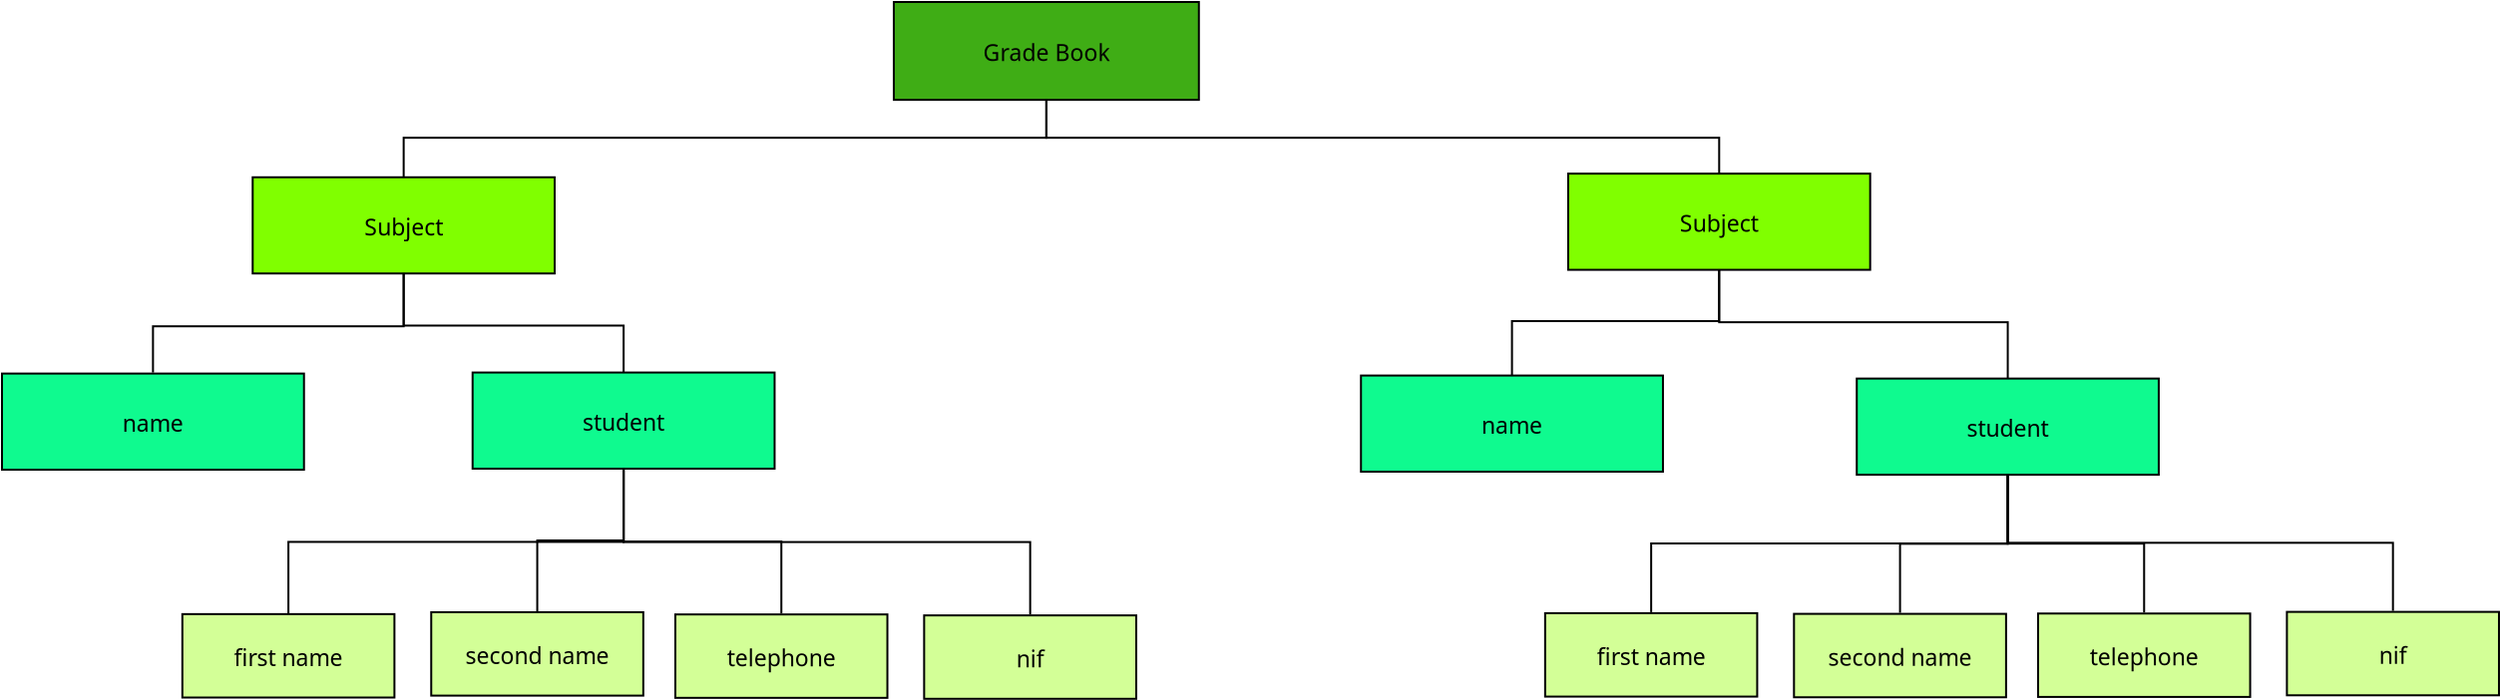 <?xml version="1.0" encoding="UTF-8"?>
<dia:diagram xmlns:dia="http://www.lysator.liu.se/~alla/dia/">
  <dia:layer name="Fondo" visible="true" active="true">
    <dia:object type="Flowchart - Box" version="0" id="O0">
      <dia:attribute name="obj_pos">
        <dia:point val="55.241,-10.736"/>
      </dia:attribute>
      <dia:attribute name="obj_bb">
        <dia:rectangle val="55.191,-10.786;70.582,-5.78"/>
      </dia:attribute>
      <dia:attribute name="elem_corner">
        <dia:point val="55.241,-10.736"/>
      </dia:attribute>
      <dia:attribute name="elem_width">
        <dia:real val="15.29"/>
      </dia:attribute>
      <dia:attribute name="elem_height">
        <dia:real val="4.907"/>
      </dia:attribute>
      <dia:attribute name="border_width">
        <dia:real val="0.1"/>
      </dia:attribute>
      <dia:attribute name="inner_color">
        <dia:color val="#3fad15"/>
      </dia:attribute>
      <dia:attribute name="show_background">
        <dia:boolean val="true"/>
      </dia:attribute>
      <dia:attribute name="padding">
        <dia:real val="0.5"/>
      </dia:attribute>
      <dia:attribute name="text">
        <dia:composite type="text">
          <dia:attribute name="string">
            <dia:string>#Grade Book#</dia:string>
          </dia:attribute>
          <dia:attribute name="font">
            <dia:font family="sans" style="0" name="Helvetica"/>
          </dia:attribute>
          <dia:attribute name="height">
            <dia:real val="1.435"/>
          </dia:attribute>
          <dia:attribute name="pos">
            <dia:point val="62.886,-7.936"/>
          </dia:attribute>
          <dia:attribute name="color">
            <dia:color val="#000000"/>
          </dia:attribute>
          <dia:attribute name="alignment">
            <dia:enum val="1"/>
          </dia:attribute>
        </dia:composite>
      </dia:attribute>
    </dia:object>
    <dia:object type="Flowchart - Box" version="0" id="O1">
      <dia:attribute name="obj_pos">
        <dia:point val="23.107,-1.947"/>
      </dia:attribute>
      <dia:attribute name="obj_bb">
        <dia:rectangle val="23.057,-1.997;38.293,2.925"/>
      </dia:attribute>
      <dia:attribute name="elem_corner">
        <dia:point val="23.107,-1.947"/>
      </dia:attribute>
      <dia:attribute name="elem_width">
        <dia:real val="15.136"/>
      </dia:attribute>
      <dia:attribute name="elem_height">
        <dia:real val="4.823"/>
      </dia:attribute>
      <dia:attribute name="border_width">
        <dia:real val="0.1"/>
      </dia:attribute>
      <dia:attribute name="inner_color">
        <dia:color val="#80ff00"/>
      </dia:attribute>
      <dia:attribute name="show_background">
        <dia:boolean val="true"/>
      </dia:attribute>
      <dia:attribute name="padding">
        <dia:real val="0.5"/>
      </dia:attribute>
      <dia:attribute name="text">
        <dia:composite type="text">
          <dia:attribute name="string">
            <dia:string>#Subject#</dia:string>
          </dia:attribute>
          <dia:attribute name="font">
            <dia:font family="sans" style="0" name="Helvetica"/>
          </dia:attribute>
          <dia:attribute name="height">
            <dia:real val="1.435"/>
          </dia:attribute>
          <dia:attribute name="pos">
            <dia:point val="30.675,0.811"/>
          </dia:attribute>
          <dia:attribute name="color">
            <dia:color val="#000000"/>
          </dia:attribute>
          <dia:attribute name="alignment">
            <dia:enum val="1"/>
          </dia:attribute>
        </dia:composite>
      </dia:attribute>
    </dia:object>
    <dia:object type="Flowchart - Box" version="0" id="O2">
      <dia:attribute name="obj_pos">
        <dia:point val="89.04,-2.13"/>
      </dia:attribute>
      <dia:attribute name="obj_bb">
        <dia:rectangle val="88.99,-2.18;104.226,2.743"/>
      </dia:attribute>
      <dia:attribute name="elem_corner">
        <dia:point val="89.04,-2.13"/>
      </dia:attribute>
      <dia:attribute name="elem_width">
        <dia:real val="15.136"/>
      </dia:attribute>
      <dia:attribute name="elem_height">
        <dia:real val="4.823"/>
      </dia:attribute>
      <dia:attribute name="border_width">
        <dia:real val="0.1"/>
      </dia:attribute>
      <dia:attribute name="inner_color">
        <dia:color val="#80ff00"/>
      </dia:attribute>
      <dia:attribute name="show_background">
        <dia:boolean val="true"/>
      </dia:attribute>
      <dia:attribute name="padding">
        <dia:real val="0.5"/>
      </dia:attribute>
      <dia:attribute name="text">
        <dia:composite type="text">
          <dia:attribute name="string">
            <dia:string>#Subject#</dia:string>
          </dia:attribute>
          <dia:attribute name="font">
            <dia:font family="sans" style="0" name="Helvetica"/>
          </dia:attribute>
          <dia:attribute name="height">
            <dia:real val="1.435"/>
          </dia:attribute>
          <dia:attribute name="pos">
            <dia:point val="96.608,0.629"/>
          </dia:attribute>
          <dia:attribute name="color">
            <dia:color val="#000000"/>
          </dia:attribute>
          <dia:attribute name="alignment">
            <dia:enum val="1"/>
          </dia:attribute>
        </dia:composite>
      </dia:attribute>
    </dia:object>
    <dia:object type="Standard - ZigZagLine" version="1" id="O3">
      <dia:attribute name="obj_pos">
        <dia:point val="62.886,-5.78"/>
      </dia:attribute>
      <dia:attribute name="obj_bb">
        <dia:rectangle val="30.625,-5.83;62.937,-1.897"/>
      </dia:attribute>
      <dia:attribute name="orth_points">
        <dia:point val="62.886,-5.78"/>
        <dia:point val="62.886,-3.929"/>
        <dia:point val="30.675,-3.929"/>
        <dia:point val="30.675,-1.947"/>
      </dia:attribute>
      <dia:attribute name="orth_orient">
        <dia:enum val="1"/>
        <dia:enum val="0"/>
        <dia:enum val="1"/>
      </dia:attribute>
      <dia:attribute name="autorouting">
        <dia:boolean val="false"/>
      </dia:attribute>
      <dia:connections>
        <dia:connection handle="0" to="O0" connection="16"/>
        <dia:connection handle="1" to="O1" connection="2"/>
      </dia:connections>
    </dia:object>
    <dia:object type="Standard - ZigZagLine" version="1" id="O4">
      <dia:attribute name="obj_pos">
        <dia:point val="96.608,-2.13"/>
      </dia:attribute>
      <dia:attribute name="obj_bb">
        <dia:rectangle val="62.837,-5.88;96.658,-2.08"/>
      </dia:attribute>
      <dia:attribute name="orth_points">
        <dia:point val="96.608,-2.13"/>
        <dia:point val="96.608,-3.929"/>
        <dia:point val="62.886,-3.929"/>
        <dia:point val="62.886,-5.83"/>
      </dia:attribute>
      <dia:attribute name="orth_orient">
        <dia:enum val="1"/>
        <dia:enum val="0"/>
        <dia:enum val="1"/>
      </dia:attribute>
      <dia:attribute name="autorouting">
        <dia:boolean val="false"/>
      </dia:attribute>
      <dia:connections>
        <dia:connection handle="0" to="O2" connection="2"/>
        <dia:connection handle="1" to="O0" connection="13"/>
      </dia:connections>
    </dia:object>
    <dia:object type="Flowchart - Box" version="0" id="O5">
      <dia:attribute name="obj_pos">
        <dia:point val="10.543,7.895"/>
      </dia:attribute>
      <dia:attribute name="obj_bb">
        <dia:rectangle val="10.493,7.845;25.729,12.767"/>
      </dia:attribute>
      <dia:attribute name="elem_corner">
        <dia:point val="10.543,7.895"/>
      </dia:attribute>
      <dia:attribute name="elem_width">
        <dia:real val="15.136"/>
      </dia:attribute>
      <dia:attribute name="elem_height">
        <dia:real val="4.823"/>
      </dia:attribute>
      <dia:attribute name="border_width">
        <dia:real val="0.1"/>
      </dia:attribute>
      <dia:attribute name="inner_color">
        <dia:color val="#0ffa8f"/>
      </dia:attribute>
      <dia:attribute name="show_background">
        <dia:boolean val="true"/>
      </dia:attribute>
      <dia:attribute name="padding">
        <dia:real val="0.5"/>
      </dia:attribute>
      <dia:attribute name="text">
        <dia:composite type="text">
          <dia:attribute name="string">
            <dia:string>#name#</dia:string>
          </dia:attribute>
          <dia:attribute name="font">
            <dia:font family="sans" style="0" name="Helvetica"/>
          </dia:attribute>
          <dia:attribute name="height">
            <dia:real val="1.435"/>
          </dia:attribute>
          <dia:attribute name="pos">
            <dia:point val="18.111,10.653"/>
          </dia:attribute>
          <dia:attribute name="color">
            <dia:color val="#000000"/>
          </dia:attribute>
          <dia:attribute name="alignment">
            <dia:enum val="1"/>
          </dia:attribute>
        </dia:composite>
      </dia:attribute>
    </dia:object>
    <dia:object type="Flowchart - Box" version="0" id="O6">
      <dia:attribute name="obj_pos">
        <dia:point val="34.13,7.843"/>
      </dia:attribute>
      <dia:attribute name="obj_bb">
        <dia:rectangle val="34.08,7.793;49.316,12.716"/>
      </dia:attribute>
      <dia:attribute name="elem_corner">
        <dia:point val="34.13,7.843"/>
      </dia:attribute>
      <dia:attribute name="elem_width">
        <dia:real val="15.136"/>
      </dia:attribute>
      <dia:attribute name="elem_height">
        <dia:real val="4.823"/>
      </dia:attribute>
      <dia:attribute name="border_width">
        <dia:real val="0.1"/>
      </dia:attribute>
      <dia:attribute name="inner_color">
        <dia:color val="#0ffa8f"/>
      </dia:attribute>
      <dia:attribute name="show_background">
        <dia:boolean val="true"/>
      </dia:attribute>
      <dia:attribute name="padding">
        <dia:real val="0.5"/>
      </dia:attribute>
      <dia:attribute name="text">
        <dia:composite type="text">
          <dia:attribute name="string">
            <dia:string>#student#</dia:string>
          </dia:attribute>
          <dia:attribute name="font">
            <dia:font family="sans" style="0" name="Helvetica"/>
          </dia:attribute>
          <dia:attribute name="height">
            <dia:real val="1.435"/>
          </dia:attribute>
          <dia:attribute name="pos">
            <dia:point val="41.698,10.602"/>
          </dia:attribute>
          <dia:attribute name="color">
            <dia:color val="#000000"/>
          </dia:attribute>
          <dia:attribute name="alignment">
            <dia:enum val="1"/>
          </dia:attribute>
        </dia:composite>
      </dia:attribute>
    </dia:object>
    <dia:object type="Standard - ZigZagLine" version="1" id="O7">
      <dia:attribute name="obj_pos">
        <dia:point val="30.675,2.875"/>
      </dia:attribute>
      <dia:attribute name="obj_bb">
        <dia:rectangle val="18.061,2.825;30.725,7.895"/>
      </dia:attribute>
      <dia:attribute name="orth_points">
        <dia:point val="30.675,2.875"/>
        <dia:point val="30.675,5.525"/>
        <dia:point val="18.111,5.525"/>
        <dia:point val="18.111,7.845"/>
      </dia:attribute>
      <dia:attribute name="orth_orient">
        <dia:enum val="1"/>
        <dia:enum val="0"/>
        <dia:enum val="1"/>
      </dia:attribute>
      <dia:attribute name="autorouting">
        <dia:boolean val="false"/>
      </dia:attribute>
      <dia:connections>
        <dia:connection handle="0" to="O1" connection="13"/>
        <dia:connection handle="1" to="O5" connection="16"/>
      </dia:connections>
    </dia:object>
    <dia:object type="Standard - ZigZagLine" version="1" id="O8">
      <dia:attribute name="obj_pos">
        <dia:point val="41.698,7.843"/>
      </dia:attribute>
      <dia:attribute name="obj_bb">
        <dia:rectangle val="30.625,2.825;41.748,7.893"/>
      </dia:attribute>
      <dia:attribute name="orth_points">
        <dia:point val="41.698,7.843"/>
        <dia:point val="41.698,5.489"/>
        <dia:point val="30.675,5.489"/>
        <dia:point val="30.675,2.875"/>
      </dia:attribute>
      <dia:attribute name="orth_orient">
        <dia:enum val="1"/>
        <dia:enum val="0"/>
        <dia:enum val="1"/>
      </dia:attribute>
      <dia:attribute name="autorouting">
        <dia:boolean val="false"/>
      </dia:attribute>
      <dia:connections>
        <dia:connection handle="0" to="O6" connection="2"/>
        <dia:connection handle="1" to="O1" connection="13"/>
      </dia:connections>
    </dia:object>
    <dia:object type="Flowchart - Box" version="0" id="O9">
      <dia:attribute name="obj_pos">
        <dia:point val="78.655,7.994"/>
      </dia:attribute>
      <dia:attribute name="obj_bb">
        <dia:rectangle val="78.605,7.944;93.841,12.867"/>
      </dia:attribute>
      <dia:attribute name="elem_corner">
        <dia:point val="78.655,7.994"/>
      </dia:attribute>
      <dia:attribute name="elem_width">
        <dia:real val="15.136"/>
      </dia:attribute>
      <dia:attribute name="elem_height">
        <dia:real val="4.823"/>
      </dia:attribute>
      <dia:attribute name="border_width">
        <dia:real val="0.1"/>
      </dia:attribute>
      <dia:attribute name="inner_color">
        <dia:color val="#0ffa8f"/>
      </dia:attribute>
      <dia:attribute name="show_background">
        <dia:boolean val="true"/>
      </dia:attribute>
      <dia:attribute name="padding">
        <dia:real val="0.5"/>
      </dia:attribute>
      <dia:attribute name="text">
        <dia:composite type="text">
          <dia:attribute name="string">
            <dia:string>#name#</dia:string>
          </dia:attribute>
          <dia:attribute name="font">
            <dia:font family="sans" style="0" name="Helvetica"/>
          </dia:attribute>
          <dia:attribute name="height">
            <dia:real val="1.435"/>
          </dia:attribute>
          <dia:attribute name="pos">
            <dia:point val="86.223,10.753"/>
          </dia:attribute>
          <dia:attribute name="color">
            <dia:color val="#000000"/>
          </dia:attribute>
          <dia:attribute name="alignment">
            <dia:enum val="1"/>
          </dia:attribute>
        </dia:composite>
      </dia:attribute>
    </dia:object>
    <dia:object type="Flowchart - Box" version="0" id="O10">
      <dia:attribute name="obj_pos">
        <dia:point val="103.504,8.146"/>
      </dia:attribute>
      <dia:attribute name="obj_bb">
        <dia:rectangle val="103.454,8.096;118.69,13.018"/>
      </dia:attribute>
      <dia:attribute name="elem_corner">
        <dia:point val="103.504,8.146"/>
      </dia:attribute>
      <dia:attribute name="elem_width">
        <dia:real val="15.136"/>
      </dia:attribute>
      <dia:attribute name="elem_height">
        <dia:real val="4.823"/>
      </dia:attribute>
      <dia:attribute name="border_width">
        <dia:real val="0.1"/>
      </dia:attribute>
      <dia:attribute name="inner_color">
        <dia:color val="#0ffa8f"/>
      </dia:attribute>
      <dia:attribute name="show_background">
        <dia:boolean val="true"/>
      </dia:attribute>
      <dia:attribute name="padding">
        <dia:real val="0.5"/>
      </dia:attribute>
      <dia:attribute name="text">
        <dia:composite type="text">
          <dia:attribute name="string">
            <dia:string>#student#</dia:string>
          </dia:attribute>
          <dia:attribute name="font">
            <dia:font family="sans" style="0" name="Helvetica"/>
          </dia:attribute>
          <dia:attribute name="height">
            <dia:real val="1.435"/>
          </dia:attribute>
          <dia:attribute name="pos">
            <dia:point val="111.072,10.905"/>
          </dia:attribute>
          <dia:attribute name="color">
            <dia:color val="#000000"/>
          </dia:attribute>
          <dia:attribute name="alignment">
            <dia:enum val="1"/>
          </dia:attribute>
        </dia:composite>
      </dia:attribute>
    </dia:object>
    <dia:object type="Standard - ZigZagLine" version="1" id="O11">
      <dia:attribute name="obj_pos">
        <dia:point val="86.223,7.994"/>
      </dia:attribute>
      <dia:attribute name="obj_bb">
        <dia:rectangle val="86.173,2.643;96.658,8.044"/>
      </dia:attribute>
      <dia:attribute name="orth_points">
        <dia:point val="86.223,7.994"/>
        <dia:point val="86.223,5.265"/>
        <dia:point val="96.608,5.265"/>
        <dia:point val="96.608,2.693"/>
      </dia:attribute>
      <dia:attribute name="orth_orient">
        <dia:enum val="1"/>
        <dia:enum val="0"/>
        <dia:enum val="1"/>
      </dia:attribute>
      <dia:attribute name="autorouting">
        <dia:boolean val="false"/>
      </dia:attribute>
      <dia:connections>
        <dia:connection handle="0" to="O9" connection="2"/>
        <dia:connection handle="1" to="O2" connection="13"/>
      </dia:connections>
    </dia:object>
    <dia:object type="Standard - ZigZagLine" version="1" id="O12">
      <dia:attribute name="obj_pos">
        <dia:point val="111.072,8.146"/>
      </dia:attribute>
      <dia:attribute name="obj_bb">
        <dia:rectangle val="96.558,2.643;111.122,8.196"/>
      </dia:attribute>
      <dia:attribute name="orth_points">
        <dia:point val="111.072,8.146"/>
        <dia:point val="111.072,5.321"/>
        <dia:point val="96.608,5.321"/>
        <dia:point val="96.608,2.693"/>
      </dia:attribute>
      <dia:attribute name="orth_orient">
        <dia:enum val="1"/>
        <dia:enum val="0"/>
        <dia:enum val="1"/>
      </dia:attribute>
      <dia:attribute name="autorouting">
        <dia:boolean val="false"/>
      </dia:attribute>
      <dia:connections>
        <dia:connection handle="0" to="O10" connection="2"/>
        <dia:connection handle="1" to="O2" connection="13"/>
      </dia:connections>
    </dia:object>
    <dia:object type="Flowchart - Box" version="0" id="O13">
      <dia:attribute name="obj_pos">
        <dia:point val="19.583,19.957"/>
      </dia:attribute>
      <dia:attribute name="obj_bb">
        <dia:rectangle val="19.533,19.907;30.262,24.19"/>
      </dia:attribute>
      <dia:attribute name="elem_corner">
        <dia:point val="19.583,19.957"/>
      </dia:attribute>
      <dia:attribute name="elem_width">
        <dia:real val="10.629"/>
      </dia:attribute>
      <dia:attribute name="elem_height">
        <dia:real val="4.183"/>
      </dia:attribute>
      <dia:attribute name="border_width">
        <dia:real val="0.1"/>
      </dia:attribute>
      <dia:attribute name="inner_color">
        <dia:color val="#d3ff97"/>
      </dia:attribute>
      <dia:attribute name="show_background">
        <dia:boolean val="true"/>
      </dia:attribute>
      <dia:attribute name="padding">
        <dia:real val="0.5"/>
      </dia:attribute>
      <dia:attribute name="text">
        <dia:composite type="text">
          <dia:attribute name="string">
            <dia:string>#first name#</dia:string>
          </dia:attribute>
          <dia:attribute name="font">
            <dia:font family="sans" style="0" name="Helvetica"/>
          </dia:attribute>
          <dia:attribute name="height">
            <dia:real val="1.435"/>
          </dia:attribute>
          <dia:attribute name="pos">
            <dia:point val="24.897,22.396"/>
          </dia:attribute>
          <dia:attribute name="color">
            <dia:color val="#000000"/>
          </dia:attribute>
          <dia:attribute name="alignment">
            <dia:enum val="1"/>
          </dia:attribute>
        </dia:composite>
      </dia:attribute>
    </dia:object>
    <dia:object type="Flowchart - Box" version="0" id="O14">
      <dia:attribute name="obj_pos">
        <dia:point val="32.056,19.861"/>
      </dia:attribute>
      <dia:attribute name="obj_bb">
        <dia:rectangle val="32.005,19.811;42.735,24.094"/>
      </dia:attribute>
      <dia:attribute name="elem_corner">
        <dia:point val="32.056,19.861"/>
      </dia:attribute>
      <dia:attribute name="elem_width">
        <dia:real val="10.629"/>
      </dia:attribute>
      <dia:attribute name="elem_height">
        <dia:real val="4.183"/>
      </dia:attribute>
      <dia:attribute name="border_width">
        <dia:real val="0.1"/>
      </dia:attribute>
      <dia:attribute name="inner_color">
        <dia:color val="#d3ff97"/>
      </dia:attribute>
      <dia:attribute name="show_background">
        <dia:boolean val="true"/>
      </dia:attribute>
      <dia:attribute name="padding">
        <dia:real val="0.5"/>
      </dia:attribute>
      <dia:attribute name="text">
        <dia:composite type="text">
          <dia:attribute name="string">
            <dia:string>#second name#</dia:string>
          </dia:attribute>
          <dia:attribute name="font">
            <dia:font family="sans" style="0" name="Helvetica"/>
          </dia:attribute>
          <dia:attribute name="height">
            <dia:real val="1.435"/>
          </dia:attribute>
          <dia:attribute name="pos">
            <dia:point val="37.37,22.3"/>
          </dia:attribute>
          <dia:attribute name="color">
            <dia:color val="#000000"/>
          </dia:attribute>
          <dia:attribute name="alignment">
            <dia:enum val="1"/>
          </dia:attribute>
        </dia:composite>
      </dia:attribute>
    </dia:object>
    <dia:object type="Flowchart - Box" version="0" id="O15">
      <dia:attribute name="obj_pos">
        <dia:point val="44.29,19.973"/>
      </dia:attribute>
      <dia:attribute name="obj_bb">
        <dia:rectangle val="44.24,19.923;54.97,24.206"/>
      </dia:attribute>
      <dia:attribute name="elem_corner">
        <dia:point val="44.29,19.973"/>
      </dia:attribute>
      <dia:attribute name="elem_width">
        <dia:real val="10.629"/>
      </dia:attribute>
      <dia:attribute name="elem_height">
        <dia:real val="4.183"/>
      </dia:attribute>
      <dia:attribute name="border_width">
        <dia:real val="0.1"/>
      </dia:attribute>
      <dia:attribute name="inner_color">
        <dia:color val="#d3ff97"/>
      </dia:attribute>
      <dia:attribute name="show_background">
        <dia:boolean val="true"/>
      </dia:attribute>
      <dia:attribute name="padding">
        <dia:real val="0.5"/>
      </dia:attribute>
      <dia:attribute name="text">
        <dia:composite type="text">
          <dia:attribute name="string">
            <dia:string>#telephone#</dia:string>
          </dia:attribute>
          <dia:attribute name="font">
            <dia:font family="sans" style="0" name="Helvetica"/>
          </dia:attribute>
          <dia:attribute name="height">
            <dia:real val="1.435"/>
          </dia:attribute>
          <dia:attribute name="pos">
            <dia:point val="49.605,22.412"/>
          </dia:attribute>
          <dia:attribute name="color">
            <dia:color val="#000000"/>
          </dia:attribute>
          <dia:attribute name="alignment">
            <dia:enum val="1"/>
          </dia:attribute>
        </dia:composite>
      </dia:attribute>
    </dia:object>
    <dia:object type="Flowchart - Box" version="0" id="O16">
      <dia:attribute name="obj_pos">
        <dia:point val="56.761,20.021"/>
      </dia:attribute>
      <dia:attribute name="obj_bb">
        <dia:rectangle val="56.711,19.971;67.44,24.254"/>
      </dia:attribute>
      <dia:attribute name="elem_corner">
        <dia:point val="56.761,20.021"/>
      </dia:attribute>
      <dia:attribute name="elem_width">
        <dia:real val="10.629"/>
      </dia:attribute>
      <dia:attribute name="elem_height">
        <dia:real val="4.183"/>
      </dia:attribute>
      <dia:attribute name="border_width">
        <dia:real val="0.1"/>
      </dia:attribute>
      <dia:attribute name="inner_color">
        <dia:color val="#d3ff97"/>
      </dia:attribute>
      <dia:attribute name="show_background">
        <dia:boolean val="true"/>
      </dia:attribute>
      <dia:attribute name="padding">
        <dia:real val="0.5"/>
      </dia:attribute>
      <dia:attribute name="text">
        <dia:composite type="text">
          <dia:attribute name="string">
            <dia:string>#nif#</dia:string>
          </dia:attribute>
          <dia:attribute name="font">
            <dia:font family="sans" style="0" name="Helvetica"/>
          </dia:attribute>
          <dia:attribute name="height">
            <dia:real val="1.435"/>
          </dia:attribute>
          <dia:attribute name="pos">
            <dia:point val="62.075,22.46"/>
          </dia:attribute>
          <dia:attribute name="color">
            <dia:color val="#000000"/>
          </dia:attribute>
          <dia:attribute name="alignment">
            <dia:enum val="1"/>
          </dia:attribute>
        </dia:composite>
      </dia:attribute>
    </dia:object>
    <dia:object type="Flowchart - Box" version="0" id="O17">
      <dia:attribute name="obj_pos">
        <dia:point val="87.885,19.91"/>
      </dia:attribute>
      <dia:attribute name="obj_bb">
        <dia:rectangle val="87.835,19.86;98.564,24.143"/>
      </dia:attribute>
      <dia:attribute name="elem_corner">
        <dia:point val="87.885,19.91"/>
      </dia:attribute>
      <dia:attribute name="elem_width">
        <dia:real val="10.629"/>
      </dia:attribute>
      <dia:attribute name="elem_height">
        <dia:real val="4.183"/>
      </dia:attribute>
      <dia:attribute name="border_width">
        <dia:real val="0.1"/>
      </dia:attribute>
      <dia:attribute name="inner_color">
        <dia:color val="#d3ff97"/>
      </dia:attribute>
      <dia:attribute name="show_background">
        <dia:boolean val="true"/>
      </dia:attribute>
      <dia:attribute name="padding">
        <dia:real val="0.5"/>
      </dia:attribute>
      <dia:attribute name="text">
        <dia:composite type="text">
          <dia:attribute name="string">
            <dia:string>#first name#</dia:string>
          </dia:attribute>
          <dia:attribute name="font">
            <dia:font family="sans" style="0" name="Helvetica"/>
          </dia:attribute>
          <dia:attribute name="height">
            <dia:real val="1.435"/>
          </dia:attribute>
          <dia:attribute name="pos">
            <dia:point val="93.199,22.349"/>
          </dia:attribute>
          <dia:attribute name="color">
            <dia:color val="#000000"/>
          </dia:attribute>
          <dia:attribute name="alignment">
            <dia:enum val="1"/>
          </dia:attribute>
        </dia:composite>
      </dia:attribute>
    </dia:object>
    <dia:object type="Flowchart - Box" version="0" id="O18">
      <dia:attribute name="obj_pos">
        <dia:point val="100.358,19.944"/>
      </dia:attribute>
      <dia:attribute name="obj_bb">
        <dia:rectangle val="100.308,19.893;111.037,24.177"/>
      </dia:attribute>
      <dia:attribute name="elem_corner">
        <dia:point val="100.358,19.944"/>
      </dia:attribute>
      <dia:attribute name="elem_width">
        <dia:real val="10.629"/>
      </dia:attribute>
      <dia:attribute name="elem_height">
        <dia:real val="4.183"/>
      </dia:attribute>
      <dia:attribute name="border_width">
        <dia:real val="0.1"/>
      </dia:attribute>
      <dia:attribute name="inner_color">
        <dia:color val="#d3ff97"/>
      </dia:attribute>
      <dia:attribute name="show_background">
        <dia:boolean val="true"/>
      </dia:attribute>
      <dia:attribute name="padding">
        <dia:real val="0.5"/>
      </dia:attribute>
      <dia:attribute name="text">
        <dia:composite type="text">
          <dia:attribute name="string">
            <dia:string>#second name#</dia:string>
          </dia:attribute>
          <dia:attribute name="font">
            <dia:font family="sans" style="0" name="Helvetica"/>
          </dia:attribute>
          <dia:attribute name="height">
            <dia:real val="1.435"/>
          </dia:attribute>
          <dia:attribute name="pos">
            <dia:point val="105.672,22.383"/>
          </dia:attribute>
          <dia:attribute name="color">
            <dia:color val="#000000"/>
          </dia:attribute>
          <dia:attribute name="alignment">
            <dia:enum val="1"/>
          </dia:attribute>
        </dia:composite>
      </dia:attribute>
    </dia:object>
    <dia:object type="Flowchart - Box" version="0" id="O19">
      <dia:attribute name="obj_pos">
        <dia:point val="112.592,19.927"/>
      </dia:attribute>
      <dia:attribute name="obj_bb">
        <dia:rectangle val="112.542,19.877;123.272,24.16"/>
      </dia:attribute>
      <dia:attribute name="elem_corner">
        <dia:point val="112.592,19.927"/>
      </dia:attribute>
      <dia:attribute name="elem_width">
        <dia:real val="10.629"/>
      </dia:attribute>
      <dia:attribute name="elem_height">
        <dia:real val="4.183"/>
      </dia:attribute>
      <dia:attribute name="border_width">
        <dia:real val="0.1"/>
      </dia:attribute>
      <dia:attribute name="inner_color">
        <dia:color val="#d3ff97"/>
      </dia:attribute>
      <dia:attribute name="show_background">
        <dia:boolean val="true"/>
      </dia:attribute>
      <dia:attribute name="padding">
        <dia:real val="0.5"/>
      </dia:attribute>
      <dia:attribute name="text">
        <dia:composite type="text">
          <dia:attribute name="string">
            <dia:string>#telephone#</dia:string>
          </dia:attribute>
          <dia:attribute name="font">
            <dia:font family="sans" style="0" name="Helvetica"/>
          </dia:attribute>
          <dia:attribute name="height">
            <dia:real val="1.435"/>
          </dia:attribute>
          <dia:attribute name="pos">
            <dia:point val="117.907,22.366"/>
          </dia:attribute>
          <dia:attribute name="color">
            <dia:color val="#000000"/>
          </dia:attribute>
          <dia:attribute name="alignment">
            <dia:enum val="1"/>
          </dia:attribute>
        </dia:composite>
      </dia:attribute>
    </dia:object>
    <dia:object type="Flowchart - Box" version="0" id="O20">
      <dia:attribute name="obj_pos">
        <dia:point val="125.063,19.845"/>
      </dia:attribute>
      <dia:attribute name="obj_bb">
        <dia:rectangle val="125.013,19.795;135.742,24.078"/>
      </dia:attribute>
      <dia:attribute name="elem_corner">
        <dia:point val="125.063,19.845"/>
      </dia:attribute>
      <dia:attribute name="elem_width">
        <dia:real val="10.629"/>
      </dia:attribute>
      <dia:attribute name="elem_height">
        <dia:real val="4.183"/>
      </dia:attribute>
      <dia:attribute name="border_width">
        <dia:real val="0.1"/>
      </dia:attribute>
      <dia:attribute name="inner_color">
        <dia:color val="#d3ff97"/>
      </dia:attribute>
      <dia:attribute name="show_background">
        <dia:boolean val="true"/>
      </dia:attribute>
      <dia:attribute name="padding">
        <dia:real val="0.5"/>
      </dia:attribute>
      <dia:attribute name="text">
        <dia:composite type="text">
          <dia:attribute name="string">
            <dia:string>#nif#</dia:string>
          </dia:attribute>
          <dia:attribute name="font">
            <dia:font family="sans" style="0" name="Helvetica"/>
          </dia:attribute>
          <dia:attribute name="height">
            <dia:real val="1.435"/>
          </dia:attribute>
          <dia:attribute name="pos">
            <dia:point val="130.377,22.284"/>
          </dia:attribute>
          <dia:attribute name="color">
            <dia:color val="#000000"/>
          </dia:attribute>
          <dia:attribute name="alignment">
            <dia:enum val="1"/>
          </dia:attribute>
        </dia:composite>
      </dia:attribute>
    </dia:object>
    <dia:object type="Standard - ZigZagLine" version="1" id="O21">
      <dia:attribute name="obj_pos">
        <dia:point val="24.897,19.957"/>
      </dia:attribute>
      <dia:attribute name="obj_bb">
        <dia:rectangle val="24.847,12.666;41.748,20.007"/>
      </dia:attribute>
      <dia:attribute name="orth_points">
        <dia:point val="24.897,19.957"/>
        <dia:point val="24.897,16.337"/>
        <dia:point val="41.698,16.337"/>
        <dia:point val="41.698,12.716"/>
      </dia:attribute>
      <dia:attribute name="orth_orient">
        <dia:enum val="1"/>
        <dia:enum val="0"/>
        <dia:enum val="1"/>
      </dia:attribute>
      <dia:attribute name="autorouting">
        <dia:boolean val="true"/>
      </dia:attribute>
      <dia:connections>
        <dia:connection handle="0" to="O13" connection="2"/>
        <dia:connection handle="1" to="O6" connection="16"/>
      </dia:connections>
    </dia:object>
    <dia:object type="Standard - ZigZagLine" version="1" id="O22">
      <dia:attribute name="obj_pos">
        <dia:point val="37.37,19.861"/>
      </dia:attribute>
      <dia:attribute name="obj_bb">
        <dia:rectangle val="37.32,12.616;41.748,19.911"/>
      </dia:attribute>
      <dia:attribute name="orth_points">
        <dia:point val="37.37,19.861"/>
        <dia:point val="37.37,16.263"/>
        <dia:point val="41.698,16.263"/>
        <dia:point val="41.698,12.666"/>
      </dia:attribute>
      <dia:attribute name="orth_orient">
        <dia:enum val="1"/>
        <dia:enum val="0"/>
        <dia:enum val="1"/>
      </dia:attribute>
      <dia:attribute name="autorouting">
        <dia:boolean val="true"/>
      </dia:attribute>
      <dia:connections>
        <dia:connection handle="0" to="O14" connection="2"/>
        <dia:connection handle="1" to="O6" connection="13"/>
      </dia:connections>
    </dia:object>
    <dia:object type="Standard - ZigZagLine" version="1" id="O23">
      <dia:attribute name="obj_pos">
        <dia:point val="49.605,19.923"/>
      </dia:attribute>
      <dia:attribute name="obj_bb">
        <dia:rectangle val="41.648,12.666;49.655,19.973"/>
      </dia:attribute>
      <dia:attribute name="orth_points">
        <dia:point val="49.605,19.923"/>
        <dia:point val="49.605,16.32"/>
        <dia:point val="41.698,16.32"/>
        <dia:point val="41.698,12.716"/>
      </dia:attribute>
      <dia:attribute name="orth_orient">
        <dia:enum val="1"/>
        <dia:enum val="0"/>
        <dia:enum val="1"/>
      </dia:attribute>
      <dia:attribute name="autorouting">
        <dia:boolean val="true"/>
      </dia:attribute>
      <dia:connections>
        <dia:connection handle="0" to="O15" connection="16"/>
        <dia:connection handle="1" to="O6" connection="16"/>
      </dia:connections>
    </dia:object>
    <dia:object type="Standard - ZigZagLine" version="1" id="O24">
      <dia:attribute name="obj_pos">
        <dia:point val="62.075,19.971"/>
      </dia:attribute>
      <dia:attribute name="obj_bb">
        <dia:rectangle val="41.648,12.666;62.125,20.021"/>
      </dia:attribute>
      <dia:attribute name="orth_points">
        <dia:point val="62.075,19.971"/>
        <dia:point val="62.075,16.343"/>
        <dia:point val="41.698,16.343"/>
        <dia:point val="41.698,12.716"/>
      </dia:attribute>
      <dia:attribute name="orth_orient">
        <dia:enum val="1"/>
        <dia:enum val="0"/>
        <dia:enum val="1"/>
      </dia:attribute>
      <dia:attribute name="autorouting">
        <dia:boolean val="true"/>
      </dia:attribute>
      <dia:connections>
        <dia:connection handle="0" to="O16" connection="16"/>
        <dia:connection handle="1" to="O6" connection="16"/>
      </dia:connections>
    </dia:object>
    <dia:object type="Standard - ZigZagLine" version="1" id="O25">
      <dia:attribute name="obj_pos">
        <dia:point val="93.199,19.86"/>
      </dia:attribute>
      <dia:attribute name="obj_bb">
        <dia:rectangle val="93.149,12.918;111.122,19.91"/>
      </dia:attribute>
      <dia:attribute name="orth_points">
        <dia:point val="93.199,19.86"/>
        <dia:point val="93.199,16.414"/>
        <dia:point val="111.072,16.414"/>
        <dia:point val="111.072,12.968"/>
      </dia:attribute>
      <dia:attribute name="orth_orient">
        <dia:enum val="1"/>
        <dia:enum val="0"/>
        <dia:enum val="1"/>
      </dia:attribute>
      <dia:attribute name="autorouting">
        <dia:boolean val="true"/>
      </dia:attribute>
      <dia:connections>
        <dia:connection handle="0" to="O17" connection="16"/>
        <dia:connection handle="1" to="O10" connection="13"/>
      </dia:connections>
    </dia:object>
    <dia:object type="Standard - ZigZagLine" version="1" id="O26">
      <dia:attribute name="obj_pos">
        <dia:point val="105.672,19.893"/>
      </dia:attribute>
      <dia:attribute name="obj_bb">
        <dia:rectangle val="105.622,12.918;111.122,19.943"/>
      </dia:attribute>
      <dia:attribute name="orth_points">
        <dia:point val="105.672,19.893"/>
        <dia:point val="105.672,16.431"/>
        <dia:point val="111.072,16.431"/>
        <dia:point val="111.072,12.968"/>
      </dia:attribute>
      <dia:attribute name="orth_orient">
        <dia:enum val="1"/>
        <dia:enum val="0"/>
        <dia:enum val="1"/>
      </dia:attribute>
      <dia:attribute name="autorouting">
        <dia:boolean val="true"/>
      </dia:attribute>
      <dia:connections>
        <dia:connection handle="0" to="O18" connection="16"/>
        <dia:connection handle="1" to="O10" connection="13"/>
      </dia:connections>
    </dia:object>
    <dia:object type="Standard - ZigZagLine" version="1" id="O27">
      <dia:attribute name="obj_pos">
        <dia:point val="117.907,19.877"/>
      </dia:attribute>
      <dia:attribute name="obj_bb">
        <dia:rectangle val="111.022,12.918;117.957,19.927"/>
      </dia:attribute>
      <dia:attribute name="orth_points">
        <dia:point val="117.907,19.877"/>
        <dia:point val="117.907,16.422"/>
        <dia:point val="111.072,16.422"/>
        <dia:point val="111.072,12.968"/>
      </dia:attribute>
      <dia:attribute name="orth_orient">
        <dia:enum val="1"/>
        <dia:enum val="0"/>
        <dia:enum val="1"/>
      </dia:attribute>
      <dia:attribute name="autorouting">
        <dia:boolean val="true"/>
      </dia:attribute>
      <dia:connections>
        <dia:connection handle="0" to="O19" connection="16"/>
        <dia:connection handle="1" to="O10" connection="13"/>
      </dia:connections>
    </dia:object>
    <dia:object type="Standard - ZigZagLine" version="1" id="O28">
      <dia:attribute name="obj_pos">
        <dia:point val="130.377,19.795"/>
      </dia:attribute>
      <dia:attribute name="obj_bb">
        <dia:rectangle val="111.022,12.918;130.427,19.845"/>
      </dia:attribute>
      <dia:attribute name="orth_points">
        <dia:point val="130.377,19.795"/>
        <dia:point val="130.377,16.382"/>
        <dia:point val="111.072,16.382"/>
        <dia:point val="111.072,12.968"/>
      </dia:attribute>
      <dia:attribute name="orth_orient">
        <dia:enum val="1"/>
        <dia:enum val="0"/>
        <dia:enum val="1"/>
      </dia:attribute>
      <dia:attribute name="autorouting">
        <dia:boolean val="true"/>
      </dia:attribute>
      <dia:connections>
        <dia:connection handle="0" to="O20" connection="16"/>
        <dia:connection handle="1" to="O10" connection="13"/>
      </dia:connections>
    </dia:object>
  </dia:layer>
</dia:diagram>
